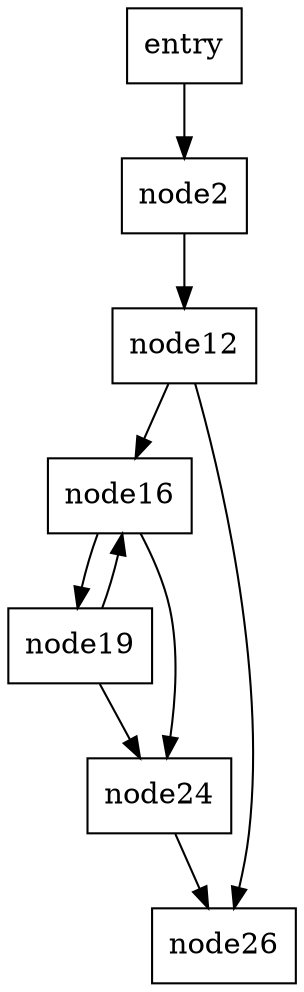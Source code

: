 digraph control_flow_graph {
  node [shape=box];

  entry [label="entry"];
  node2 [label="node2"];
  node12 [label="node12"];
  node16 [label="node16"];
  node19 [label="node19"];
  node24 [label="node24"];
  node26 [label="node26"];

  entry -> node2;
  node2 -> node12;
  node12 -> node16;
  node16 -> node19;
  node19 -> node16;
  node19 -> node24;
  node16 -> node24;
  node24 -> node26;
  node12 -> node26;

}